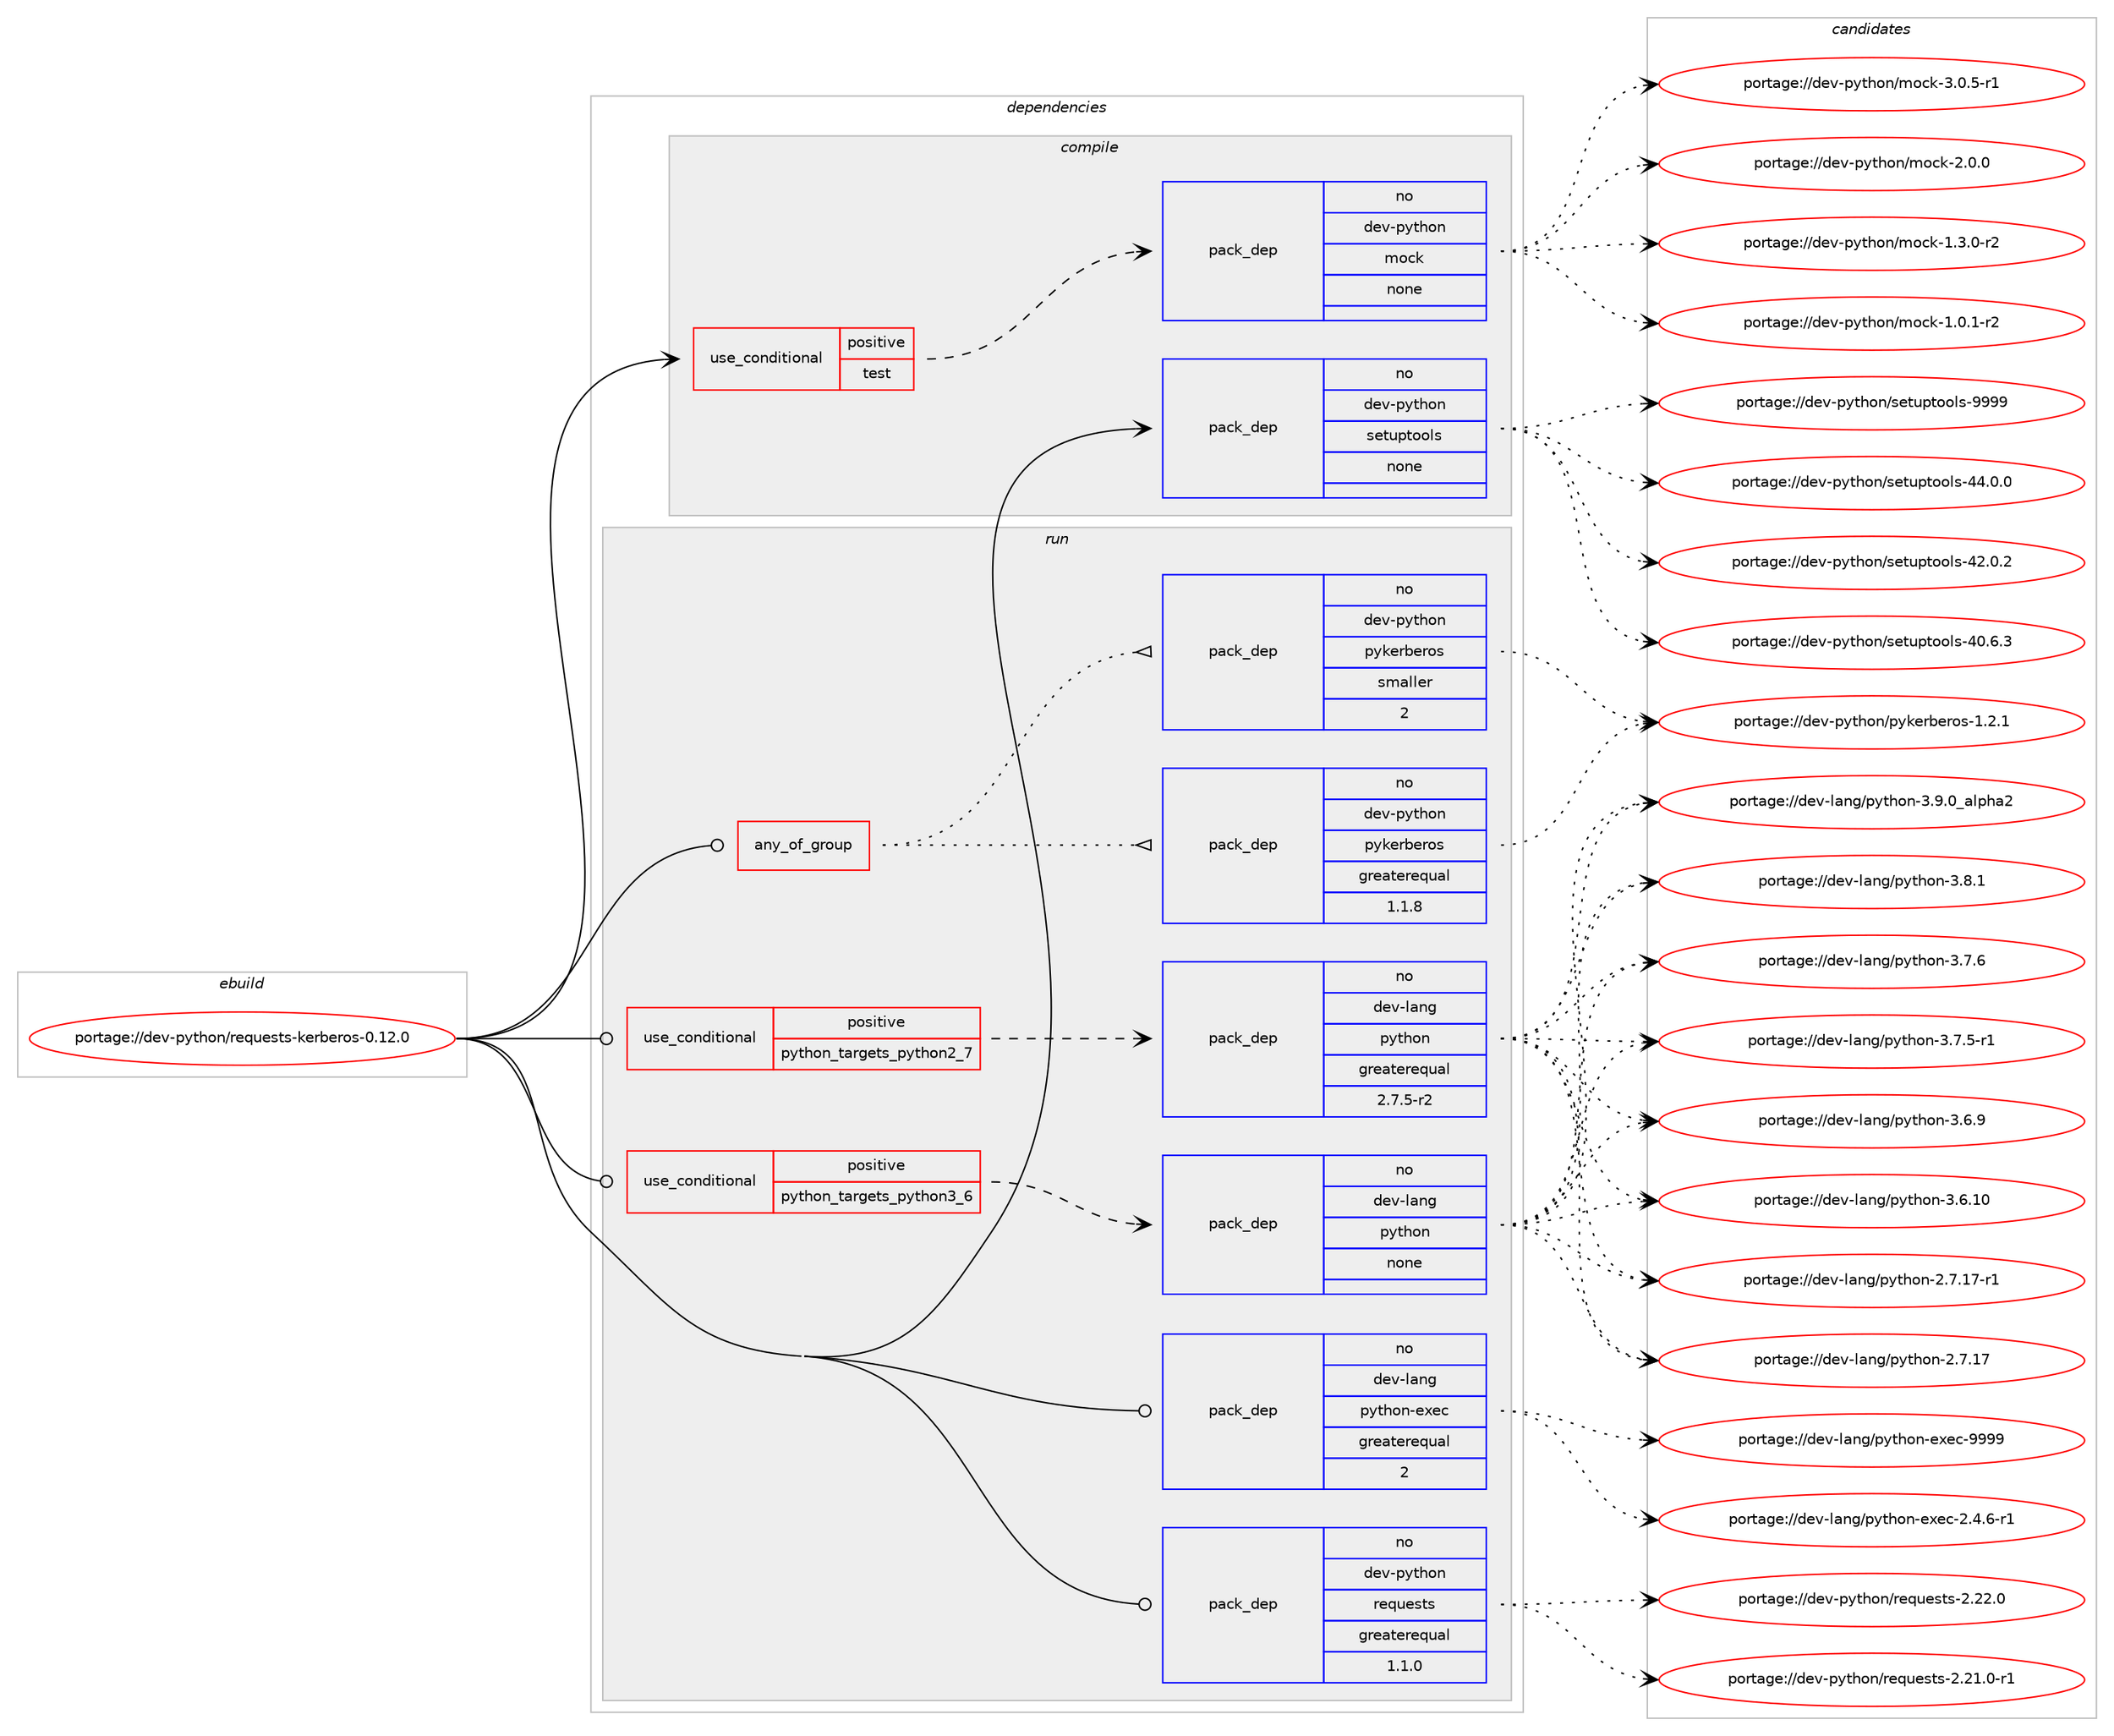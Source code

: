 digraph prolog {

# *************
# Graph options
# *************

newrank=true;
concentrate=true;
compound=true;
graph [rankdir=LR,fontname=Helvetica,fontsize=10,ranksep=1.5];#, ranksep=2.5, nodesep=0.2];
edge  [arrowhead=vee];
node  [fontname=Helvetica,fontsize=10];

# **********
# The ebuild
# **********

subgraph cluster_leftcol {
color=gray;
label=<<i>ebuild</i>>;
id [label="portage://dev-python/requests-kerberos-0.12.0", color=red, width=4, href="../dev-python/requests-kerberos-0.12.0.svg"];
}

# ****************
# The dependencies
# ****************

subgraph cluster_midcol {
color=gray;
label=<<i>dependencies</i>>;
subgraph cluster_compile {
fillcolor="#eeeeee";
style=filled;
label=<<i>compile</i>>;
subgraph cond106748 {
dependency428214 [label=<<TABLE BORDER="0" CELLBORDER="1" CELLSPACING="0" CELLPADDING="4"><TR><TD ROWSPAN="3" CELLPADDING="10">use_conditional</TD></TR><TR><TD>positive</TD></TR><TR><TD>test</TD></TR></TABLE>>, shape=none, color=red];
subgraph pack316568 {
dependency428215 [label=<<TABLE BORDER="0" CELLBORDER="1" CELLSPACING="0" CELLPADDING="4" WIDTH="220"><TR><TD ROWSPAN="6" CELLPADDING="30">pack_dep</TD></TR><TR><TD WIDTH="110">no</TD></TR><TR><TD>dev-python</TD></TR><TR><TD>mock</TD></TR><TR><TD>none</TD></TR><TR><TD></TD></TR></TABLE>>, shape=none, color=blue];
}
dependency428214:e -> dependency428215:w [weight=20,style="dashed",arrowhead="vee"];
}
id:e -> dependency428214:w [weight=20,style="solid",arrowhead="vee"];
subgraph pack316569 {
dependency428216 [label=<<TABLE BORDER="0" CELLBORDER="1" CELLSPACING="0" CELLPADDING="4" WIDTH="220"><TR><TD ROWSPAN="6" CELLPADDING="30">pack_dep</TD></TR><TR><TD WIDTH="110">no</TD></TR><TR><TD>dev-python</TD></TR><TR><TD>setuptools</TD></TR><TR><TD>none</TD></TR><TR><TD></TD></TR></TABLE>>, shape=none, color=blue];
}
id:e -> dependency428216:w [weight=20,style="solid",arrowhead="vee"];
}
subgraph cluster_compileandrun {
fillcolor="#eeeeee";
style=filled;
label=<<i>compile and run</i>>;
}
subgraph cluster_run {
fillcolor="#eeeeee";
style=filled;
label=<<i>run</i>>;
subgraph any4687 {
dependency428217 [label=<<TABLE BORDER="0" CELLBORDER="1" CELLSPACING="0" CELLPADDING="4"><TR><TD CELLPADDING="10">any_of_group</TD></TR></TABLE>>, shape=none, color=red];subgraph pack316570 {
dependency428218 [label=<<TABLE BORDER="0" CELLBORDER="1" CELLSPACING="0" CELLPADDING="4" WIDTH="220"><TR><TD ROWSPAN="6" CELLPADDING="30">pack_dep</TD></TR><TR><TD WIDTH="110">no</TD></TR><TR><TD>dev-python</TD></TR><TR><TD>pykerberos</TD></TR><TR><TD>greaterequal</TD></TR><TR><TD>1.1.8</TD></TR></TABLE>>, shape=none, color=blue];
}
dependency428217:e -> dependency428218:w [weight=20,style="dotted",arrowhead="oinv"];
subgraph pack316571 {
dependency428219 [label=<<TABLE BORDER="0" CELLBORDER="1" CELLSPACING="0" CELLPADDING="4" WIDTH="220"><TR><TD ROWSPAN="6" CELLPADDING="30">pack_dep</TD></TR><TR><TD WIDTH="110">no</TD></TR><TR><TD>dev-python</TD></TR><TR><TD>pykerberos</TD></TR><TR><TD>smaller</TD></TR><TR><TD>2</TD></TR></TABLE>>, shape=none, color=blue];
}
dependency428217:e -> dependency428219:w [weight=20,style="dotted",arrowhead="oinv"];
}
id:e -> dependency428217:w [weight=20,style="solid",arrowhead="odot"];
subgraph cond106749 {
dependency428220 [label=<<TABLE BORDER="0" CELLBORDER="1" CELLSPACING="0" CELLPADDING="4"><TR><TD ROWSPAN="3" CELLPADDING="10">use_conditional</TD></TR><TR><TD>positive</TD></TR><TR><TD>python_targets_python2_7</TD></TR></TABLE>>, shape=none, color=red];
subgraph pack316572 {
dependency428221 [label=<<TABLE BORDER="0" CELLBORDER="1" CELLSPACING="0" CELLPADDING="4" WIDTH="220"><TR><TD ROWSPAN="6" CELLPADDING="30">pack_dep</TD></TR><TR><TD WIDTH="110">no</TD></TR><TR><TD>dev-lang</TD></TR><TR><TD>python</TD></TR><TR><TD>greaterequal</TD></TR><TR><TD>2.7.5-r2</TD></TR></TABLE>>, shape=none, color=blue];
}
dependency428220:e -> dependency428221:w [weight=20,style="dashed",arrowhead="vee"];
}
id:e -> dependency428220:w [weight=20,style="solid",arrowhead="odot"];
subgraph cond106750 {
dependency428222 [label=<<TABLE BORDER="0" CELLBORDER="1" CELLSPACING="0" CELLPADDING="4"><TR><TD ROWSPAN="3" CELLPADDING="10">use_conditional</TD></TR><TR><TD>positive</TD></TR><TR><TD>python_targets_python3_6</TD></TR></TABLE>>, shape=none, color=red];
subgraph pack316573 {
dependency428223 [label=<<TABLE BORDER="0" CELLBORDER="1" CELLSPACING="0" CELLPADDING="4" WIDTH="220"><TR><TD ROWSPAN="6" CELLPADDING="30">pack_dep</TD></TR><TR><TD WIDTH="110">no</TD></TR><TR><TD>dev-lang</TD></TR><TR><TD>python</TD></TR><TR><TD>none</TD></TR><TR><TD></TD></TR></TABLE>>, shape=none, color=blue];
}
dependency428222:e -> dependency428223:w [weight=20,style="dashed",arrowhead="vee"];
}
id:e -> dependency428222:w [weight=20,style="solid",arrowhead="odot"];
subgraph pack316574 {
dependency428224 [label=<<TABLE BORDER="0" CELLBORDER="1" CELLSPACING="0" CELLPADDING="4" WIDTH="220"><TR><TD ROWSPAN="6" CELLPADDING="30">pack_dep</TD></TR><TR><TD WIDTH="110">no</TD></TR><TR><TD>dev-lang</TD></TR><TR><TD>python-exec</TD></TR><TR><TD>greaterequal</TD></TR><TR><TD>2</TD></TR></TABLE>>, shape=none, color=blue];
}
id:e -> dependency428224:w [weight=20,style="solid",arrowhead="odot"];
subgraph pack316575 {
dependency428225 [label=<<TABLE BORDER="0" CELLBORDER="1" CELLSPACING="0" CELLPADDING="4" WIDTH="220"><TR><TD ROWSPAN="6" CELLPADDING="30">pack_dep</TD></TR><TR><TD WIDTH="110">no</TD></TR><TR><TD>dev-python</TD></TR><TR><TD>requests</TD></TR><TR><TD>greaterequal</TD></TR><TR><TD>1.1.0</TD></TR></TABLE>>, shape=none, color=blue];
}
id:e -> dependency428225:w [weight=20,style="solid",arrowhead="odot"];
}
}

# **************
# The candidates
# **************

subgraph cluster_choices {
rank=same;
color=gray;
label=<<i>candidates</i>>;

subgraph choice316568 {
color=black;
nodesep=1;
choice1001011184511212111610411111047109111991074551464846534511449 [label="portage://dev-python/mock-3.0.5-r1", color=red, width=4,href="../dev-python/mock-3.0.5-r1.svg"];
choice100101118451121211161041111104710911199107455046484648 [label="portage://dev-python/mock-2.0.0", color=red, width=4,href="../dev-python/mock-2.0.0.svg"];
choice1001011184511212111610411111047109111991074549465146484511450 [label="portage://dev-python/mock-1.3.0-r2", color=red, width=4,href="../dev-python/mock-1.3.0-r2.svg"];
choice1001011184511212111610411111047109111991074549464846494511450 [label="portage://dev-python/mock-1.0.1-r2", color=red, width=4,href="../dev-python/mock-1.0.1-r2.svg"];
dependency428215:e -> choice1001011184511212111610411111047109111991074551464846534511449:w [style=dotted,weight="100"];
dependency428215:e -> choice100101118451121211161041111104710911199107455046484648:w [style=dotted,weight="100"];
dependency428215:e -> choice1001011184511212111610411111047109111991074549465146484511450:w [style=dotted,weight="100"];
dependency428215:e -> choice1001011184511212111610411111047109111991074549464846494511450:w [style=dotted,weight="100"];
}
subgraph choice316569 {
color=black;
nodesep=1;
choice10010111845112121116104111110471151011161171121161111111081154557575757 [label="portage://dev-python/setuptools-9999", color=red, width=4,href="../dev-python/setuptools-9999.svg"];
choice100101118451121211161041111104711510111611711211611111110811545525246484648 [label="portage://dev-python/setuptools-44.0.0", color=red, width=4,href="../dev-python/setuptools-44.0.0.svg"];
choice100101118451121211161041111104711510111611711211611111110811545525046484650 [label="portage://dev-python/setuptools-42.0.2", color=red, width=4,href="../dev-python/setuptools-42.0.2.svg"];
choice100101118451121211161041111104711510111611711211611111110811545524846544651 [label="portage://dev-python/setuptools-40.6.3", color=red, width=4,href="../dev-python/setuptools-40.6.3.svg"];
dependency428216:e -> choice10010111845112121116104111110471151011161171121161111111081154557575757:w [style=dotted,weight="100"];
dependency428216:e -> choice100101118451121211161041111104711510111611711211611111110811545525246484648:w [style=dotted,weight="100"];
dependency428216:e -> choice100101118451121211161041111104711510111611711211611111110811545525046484650:w [style=dotted,weight="100"];
dependency428216:e -> choice100101118451121211161041111104711510111611711211611111110811545524846544651:w [style=dotted,weight="100"];
}
subgraph choice316570 {
color=black;
nodesep=1;
choice100101118451121211161041111104711212110710111498101114111115454946504649 [label="portage://dev-python/pykerberos-1.2.1", color=red, width=4,href="../dev-python/pykerberos-1.2.1.svg"];
dependency428218:e -> choice100101118451121211161041111104711212110710111498101114111115454946504649:w [style=dotted,weight="100"];
}
subgraph choice316571 {
color=black;
nodesep=1;
choice100101118451121211161041111104711212110710111498101114111115454946504649 [label="portage://dev-python/pykerberos-1.2.1", color=red, width=4,href="../dev-python/pykerberos-1.2.1.svg"];
dependency428219:e -> choice100101118451121211161041111104711212110710111498101114111115454946504649:w [style=dotted,weight="100"];
}
subgraph choice316572 {
color=black;
nodesep=1;
choice10010111845108971101034711212111610411111045514657464895971081121049750 [label="portage://dev-lang/python-3.9.0_alpha2", color=red, width=4,href="../dev-lang/python-3.9.0_alpha2.svg"];
choice100101118451089711010347112121116104111110455146564649 [label="portage://dev-lang/python-3.8.1", color=red, width=4,href="../dev-lang/python-3.8.1.svg"];
choice100101118451089711010347112121116104111110455146554654 [label="portage://dev-lang/python-3.7.6", color=red, width=4,href="../dev-lang/python-3.7.6.svg"];
choice1001011184510897110103471121211161041111104551465546534511449 [label="portage://dev-lang/python-3.7.5-r1", color=red, width=4,href="../dev-lang/python-3.7.5-r1.svg"];
choice100101118451089711010347112121116104111110455146544657 [label="portage://dev-lang/python-3.6.9", color=red, width=4,href="../dev-lang/python-3.6.9.svg"];
choice10010111845108971101034711212111610411111045514654464948 [label="portage://dev-lang/python-3.6.10", color=red, width=4,href="../dev-lang/python-3.6.10.svg"];
choice100101118451089711010347112121116104111110455046554649554511449 [label="portage://dev-lang/python-2.7.17-r1", color=red, width=4,href="../dev-lang/python-2.7.17-r1.svg"];
choice10010111845108971101034711212111610411111045504655464955 [label="portage://dev-lang/python-2.7.17", color=red, width=4,href="../dev-lang/python-2.7.17.svg"];
dependency428221:e -> choice10010111845108971101034711212111610411111045514657464895971081121049750:w [style=dotted,weight="100"];
dependency428221:e -> choice100101118451089711010347112121116104111110455146564649:w [style=dotted,weight="100"];
dependency428221:e -> choice100101118451089711010347112121116104111110455146554654:w [style=dotted,weight="100"];
dependency428221:e -> choice1001011184510897110103471121211161041111104551465546534511449:w [style=dotted,weight="100"];
dependency428221:e -> choice100101118451089711010347112121116104111110455146544657:w [style=dotted,weight="100"];
dependency428221:e -> choice10010111845108971101034711212111610411111045514654464948:w [style=dotted,weight="100"];
dependency428221:e -> choice100101118451089711010347112121116104111110455046554649554511449:w [style=dotted,weight="100"];
dependency428221:e -> choice10010111845108971101034711212111610411111045504655464955:w [style=dotted,weight="100"];
}
subgraph choice316573 {
color=black;
nodesep=1;
choice10010111845108971101034711212111610411111045514657464895971081121049750 [label="portage://dev-lang/python-3.9.0_alpha2", color=red, width=4,href="../dev-lang/python-3.9.0_alpha2.svg"];
choice100101118451089711010347112121116104111110455146564649 [label="portage://dev-lang/python-3.8.1", color=red, width=4,href="../dev-lang/python-3.8.1.svg"];
choice100101118451089711010347112121116104111110455146554654 [label="portage://dev-lang/python-3.7.6", color=red, width=4,href="../dev-lang/python-3.7.6.svg"];
choice1001011184510897110103471121211161041111104551465546534511449 [label="portage://dev-lang/python-3.7.5-r1", color=red, width=4,href="../dev-lang/python-3.7.5-r1.svg"];
choice100101118451089711010347112121116104111110455146544657 [label="portage://dev-lang/python-3.6.9", color=red, width=4,href="../dev-lang/python-3.6.9.svg"];
choice10010111845108971101034711212111610411111045514654464948 [label="portage://dev-lang/python-3.6.10", color=red, width=4,href="../dev-lang/python-3.6.10.svg"];
choice100101118451089711010347112121116104111110455046554649554511449 [label="portage://dev-lang/python-2.7.17-r1", color=red, width=4,href="../dev-lang/python-2.7.17-r1.svg"];
choice10010111845108971101034711212111610411111045504655464955 [label="portage://dev-lang/python-2.7.17", color=red, width=4,href="../dev-lang/python-2.7.17.svg"];
dependency428223:e -> choice10010111845108971101034711212111610411111045514657464895971081121049750:w [style=dotted,weight="100"];
dependency428223:e -> choice100101118451089711010347112121116104111110455146564649:w [style=dotted,weight="100"];
dependency428223:e -> choice100101118451089711010347112121116104111110455146554654:w [style=dotted,weight="100"];
dependency428223:e -> choice1001011184510897110103471121211161041111104551465546534511449:w [style=dotted,weight="100"];
dependency428223:e -> choice100101118451089711010347112121116104111110455146544657:w [style=dotted,weight="100"];
dependency428223:e -> choice10010111845108971101034711212111610411111045514654464948:w [style=dotted,weight="100"];
dependency428223:e -> choice100101118451089711010347112121116104111110455046554649554511449:w [style=dotted,weight="100"];
dependency428223:e -> choice10010111845108971101034711212111610411111045504655464955:w [style=dotted,weight="100"];
}
subgraph choice316574 {
color=black;
nodesep=1;
choice10010111845108971101034711212111610411111045101120101994557575757 [label="portage://dev-lang/python-exec-9999", color=red, width=4,href="../dev-lang/python-exec-9999.svg"];
choice10010111845108971101034711212111610411111045101120101994550465246544511449 [label="portage://dev-lang/python-exec-2.4.6-r1", color=red, width=4,href="../dev-lang/python-exec-2.4.6-r1.svg"];
dependency428224:e -> choice10010111845108971101034711212111610411111045101120101994557575757:w [style=dotted,weight="100"];
dependency428224:e -> choice10010111845108971101034711212111610411111045101120101994550465246544511449:w [style=dotted,weight="100"];
}
subgraph choice316575 {
color=black;
nodesep=1;
choice100101118451121211161041111104711410111311710111511611545504650504648 [label="portage://dev-python/requests-2.22.0", color=red, width=4,href="../dev-python/requests-2.22.0.svg"];
choice1001011184511212111610411111047114101113117101115116115455046504946484511449 [label="portage://dev-python/requests-2.21.0-r1", color=red, width=4,href="../dev-python/requests-2.21.0-r1.svg"];
dependency428225:e -> choice100101118451121211161041111104711410111311710111511611545504650504648:w [style=dotted,weight="100"];
dependency428225:e -> choice1001011184511212111610411111047114101113117101115116115455046504946484511449:w [style=dotted,weight="100"];
}
}

}

